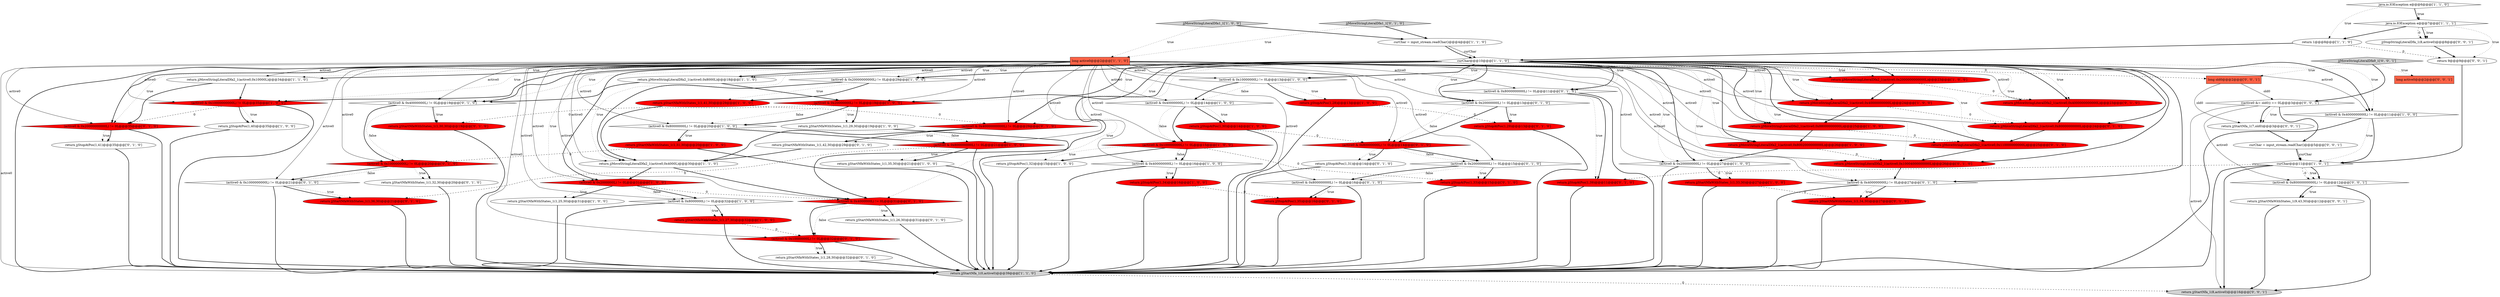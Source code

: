 digraph {
36 [style = filled, label = "(active0 & 0x100000000L) != 0L@@@15@@@['1', '0', '0']", fillcolor = red, shape = diamond image = "AAA1AAABBB1BBB"];
74 [style = filled, label = "return jjStartNfaWithStates_1(9,43,30)@@@12@@@['0', '0', '1']", fillcolor = white, shape = ellipse image = "AAA0AAABBB3BBB"];
80 [style = filled, label = "return 9@@@9@@@['0', '0', '1']", fillcolor = white, shape = ellipse image = "AAA0AAABBB3BBB"];
34 [style = filled, label = "(active0 & 0x10000000000L) != 0L@@@35@@@['1', '0', '0']", fillcolor = red, shape = diamond image = "AAA1AAABBB1BBB"];
77 [style = filled, label = "curChar = input_stream.readChar()@@@5@@@['0', '0', '1']", fillcolor = white, shape = ellipse image = "AAA0AAABBB3BBB"];
38 [style = filled, label = "return jjStopAtPos(1,34)@@@16@@@['1', '0', '0']", fillcolor = red, shape = ellipse image = "AAA1AAABBB1BBB"];
78 [style = filled, label = "return jjStartNfa_1(7,old0)@@@3@@@['0', '0', '1']", fillcolor = white, shape = ellipse image = "AAA0AAABBB3BBB"];
7 [style = filled, label = "return jjStopAtPos(1,32)@@@15@@@['1', '0', '0']", fillcolor = white, shape = ellipse image = "AAA0AAABBB1BBB"];
9 [style = filled, label = "(active0 & 0x2000000L) != 0L@@@31@@@['1', '0', '0']", fillcolor = red, shape = diamond image = "AAA1AAABBB1BBB"];
58 [style = filled, label = "return jjStartNfaWithStates_1(1,36,30)@@@21@@@['0', '1', '0']", fillcolor = red, shape = ellipse image = "AAA1AAABBB2BBB"];
15 [style = filled, label = "curChar@@@10@@@['1', '1', '0']", fillcolor = white, shape = diamond image = "AAA0AAABBB1BBB"];
32 [style = filled, label = "(active0 & 0x20000000L) != 0L@@@19@@@['1', '0', '0']", fillcolor = red, shape = diamond image = "AAA1AAABBB1BBB"];
21 [style = filled, label = "long active0@@@2@@@['1', '1', '0']", fillcolor = tomato, shape = box image = "AAA0AAABBB1BBB"];
39 [style = filled, label = "return jjStopAtPos(1,30)@@@14@@@['1', '0', '0']", fillcolor = red, shape = ellipse image = "AAA1AAABBB1BBB"];
43 [style = filled, label = "(active0 & 0x800000000L) != 0L@@@16@@@['0', '1', '0']", fillcolor = white, shape = diamond image = "AAA0AAABBB2BBB"];
63 [style = filled, label = "return jjStopAtPos(1,39)@@@11@@@['0', '1', '0']", fillcolor = red, shape = ellipse image = "AAA1AAABBB2BBB"];
19 [style = filled, label = "(active0 & 0x10000000L) != 0L@@@13@@@['1', '0', '0']", fillcolor = white, shape = diamond image = "AAA0AAABBB1BBB"];
41 [style = filled, label = "(active0 & 0x20000000L) != 0L@@@13@@@['0', '1', '0']", fillcolor = white, shape = diamond image = "AAA0AAABBB2BBB"];
42 [style = filled, label = "(active0 & 0x1000000000L) != 0L@@@21@@@['0', '1', '0']", fillcolor = white, shape = diamond image = "AAA0AAABBB2BBB"];
2 [style = filled, label = "(active0 & 0x8000000L) != 0L@@@32@@@['1', '0', '0']", fillcolor = white, shape = diamond image = "AAA0AAABBB1BBB"];
8 [style = filled, label = "return 1@@@8@@@['1', '1', '0']", fillcolor = white, shape = ellipse image = "AAA0AAABBB1BBB"];
4 [style = filled, label = "return jjStartNfaWithStates_1(1,35,30)@@@21@@@['1', '0', '0']", fillcolor = white, shape = ellipse image = "AAA0AAABBB1BBB"];
53 [style = filled, label = "return jjStopAtPos(1,35)@@@16@@@['0', '1', '0']", fillcolor = red, shape = ellipse image = "AAA1AAABBB2BBB"];
27 [style = filled, label = "return jjStartNfaWithStates_1(1,31,30)@@@20@@@['1', '0', '0']", fillcolor = red, shape = ellipse image = "AAA1AAABBB1BBB"];
6 [style = filled, label = "java.io.IOException e@@@7@@@['1', '1', '1']", fillcolor = white, shape = diamond image = "AAA0AAABBB1BBB"];
56 [style = filled, label = "return jjStartNfaWithStates_1(1,42,30)@@@29@@@['0', '1', '0']", fillcolor = white, shape = ellipse image = "AAA0AAABBB2BBB"];
25 [style = filled, label = "return jjMoveStringLiteralDfa2_1(active0,0x2000000000000L)@@@23@@@['1', '0', '0']", fillcolor = red, shape = ellipse image = "AAA1AAABBB1BBB"];
64 [style = filled, label = "return jjMoveStringLiteralDfa2_1(active0,0x10004000000000L)@@@26@@@['0', '1', '0']", fillcolor = red, shape = ellipse image = "AAA1AAABBB2BBB"];
65 [style = filled, label = "(active0 & 0x4000000L) != 0L@@@31@@@['0', '1', '0']", fillcolor = red, shape = diamond image = "AAA1AAABBB2BBB"];
37 [style = filled, label = "return jjStopAtPos(1,28)@@@13@@@['1', '0', '0']", fillcolor = red, shape = ellipse image = "AAA1AAABBB1BBB"];
49 [style = filled, label = "(active0 & 0x400000000L) != 0L@@@27@@@['0', '1', '0']", fillcolor = white, shape = diamond image = "AAA0AAABBB2BBB"];
57 [style = filled, label = "return jjStopAtPos(1,41)@@@35@@@['0', '1', '0']", fillcolor = white, shape = ellipse image = "AAA0AAABBB2BBB"];
44 [style = filled, label = "return jjMoveStringLiteralDfa2_1(active0,0x80000000000L)@@@24@@@['0', '1', '0']", fillcolor = red, shape = ellipse image = "AAA1AAABBB2BBB"];
54 [style = filled, label = "(active0 & 0x8000000000L) != 0L@@@11@@@['0', '1', '0']", fillcolor = white, shape = diamond image = "AAA0AAABBB2BBB"];
68 [style = filled, label = "(active0 & 0x80000000L) != 0L@@@14@@@['0', '1', '0']", fillcolor = red, shape = diamond image = "AAA1AAABBB2BBB"];
62 [style = filled, label = "(active0 & 0x20000000000L) != 0L@@@35@@@['0', '1', '0']", fillcolor = red, shape = diamond image = "AAA1AAABBB2BBB"];
82 [style = filled, label = "jjStopStringLiteralDfa_1(8,active0)@@@8@@@['0', '0', '1']", fillcolor = white, shape = ellipse image = "AAA0AAABBB3BBB"];
70 [style = filled, label = "return jjStartNfaWithStates_1(1,34,30)@@@27@@@['0', '1', '0']", fillcolor = red, shape = ellipse image = "AAA1AAABBB2BBB"];
45 [style = filled, label = "(active0 & 0x40000000L) != 0L@@@19@@@['0', '1', '0']", fillcolor = white, shape = diamond image = "AAA0AAABBB2BBB"];
52 [style = filled, label = "(active0 & 0x200000000L) != 0L@@@15@@@['0', '1', '0']", fillcolor = white, shape = diamond image = "AAA0AAABBB2BBB"];
3 [style = filled, label = "return jjStopAtPos(1,40)@@@35@@@['1', '0', '0']", fillcolor = white, shape = ellipse image = "AAA0AAABBB1BBB"];
26 [style = filled, label = "return jjStartNfaWithStates_1(1,29,30)@@@19@@@['1', '0', '0']", fillcolor = white, shape = ellipse image = "AAA0AAABBB1BBB"];
12 [style = filled, label = "return jjStartNfaWithStates_1(1,27,30)@@@32@@@['1', '0', '0']", fillcolor = red, shape = ellipse image = "AAA1AAABBB1BBB"];
10 [style = filled, label = "java.io.IOException e@@@6@@@['1', '1', '0']", fillcolor = white, shape = diamond image = "AAA0AAABBB1BBB"];
61 [style = filled, label = "return jjStopAtPos(1,31)@@@14@@@['0', '1', '0']", fillcolor = white, shape = ellipse image = "AAA0AAABBB2BBB"];
29 [style = filled, label = "return jjStartNfaWithStates_1(1,33,30)@@@27@@@['1', '0', '0']", fillcolor = red, shape = ellipse image = "AAA1AAABBB1BBB"];
33 [style = filled, label = "return jjMoveStringLiteralDfa2_1(active0,0x88000000000L)@@@25@@@['1', '0', '0']", fillcolor = red, shape = ellipse image = "AAA1AAABBB1BBB"];
40 [style = filled, label = "return jjMoveStringLiteralDfa2_1(active0,0x40000000000L)@@@24@@@['1', '0', '0']", fillcolor = red, shape = ellipse image = "AAA1AAABBB1BBB"];
0 [style = filled, label = "return jjStartNfaWithStates_1(1,25,30)@@@31@@@['1', '0', '0']", fillcolor = white, shape = ellipse image = "AAA0AAABBB1BBB"];
47 [style = filled, label = "return jjMoveStringLiteralDfa2_1(active0,0x4000000000000L)@@@23@@@['0', '1', '0']", fillcolor = red, shape = ellipse image = "AAA1AAABBB2BBB"];
71 [style = filled, label = "(active0 & 0x100000000L) != 0L@@@20@@@['0', '1', '0']", fillcolor = red, shape = diamond image = "AAA1AAABBB2BBB"];
35 [style = filled, label = "(active0 & 0x40000000L) != 0L@@@14@@@['1', '0', '0']", fillcolor = white, shape = diamond image = "AAA0AAABBB1BBB"];
13 [style = filled, label = "(active0 & 0x800000000L) != 0L@@@21@@@['1', '0', '0']", fillcolor = red, shape = diamond image = "AAA1AAABBB1BBB"];
1 [style = filled, label = "(active0 & 0x400000000L) != 0L@@@16@@@['1', '0', '0']", fillcolor = white, shape = diamond image = "AAA0AAABBB1BBB"];
16 [style = filled, label = "jjMoveStringLiteralDfa1_1['1', '0', '0']", fillcolor = lightgray, shape = diamond image = "AAA0AAABBB1BBB"];
30 [style = filled, label = "curChar@@@11@@@['1', '0', '1']", fillcolor = white, shape = diamond image = "AAA0AAABBB1BBB"];
69 [style = filled, label = "jjMoveStringLiteralDfa1_1['0', '1', '0']", fillcolor = lightgray, shape = diamond image = "AAA0AAABBB2BBB"];
51 [style = filled, label = "return jjStartNfaWithStates_1(1,32,30)@@@20@@@['0', '1', '0']", fillcolor = white, shape = ellipse image = "AAA0AAABBB2BBB"];
18 [style = filled, label = "return jjMoveStringLiteralDfa2_1(active0,0x8000L)@@@18@@@['1', '1', '0']", fillcolor = white, shape = ellipse image = "AAA0AAABBB1BBB"];
24 [style = filled, label = "(active0 & 0x4000000000L) != 0L@@@11@@@['1', '0', '0']", fillcolor = white, shape = diamond image = "AAA0AAABBB1BBB"];
5 [style = filled, label = "(active0 & 0x20000000000L) != 0L@@@29@@@['1', '0', '0']", fillcolor = white, shape = diamond image = "AAA0AAABBB1BBB"];
67 [style = filled, label = "return jjStopAtPos(1,29)@@@13@@@['0', '1', '0']", fillcolor = red, shape = ellipse image = "AAA1AAABBB2BBB"];
72 [style = filled, label = "long active0@@@2@@@['0', '0', '1']", fillcolor = tomato, shape = box image = "AAA0AAABBB3BBB"];
75 [style = filled, label = "jjMoveStringLiteralDfa9_1['0', '0', '1']", fillcolor = lightgray, shape = diamond image = "AAA0AAABBB3BBB"];
76 [style = filled, label = "return jjStartNfa_1(8,active0)@@@16@@@['0', '0', '1']", fillcolor = lightgray, shape = ellipse image = "AAA0AAABBB3BBB"];
50 [style = filled, label = "return jjStartNfaWithStates_1(1,30,30)@@@19@@@['0', '1', '0']", fillcolor = red, shape = ellipse image = "AAA1AAABBB2BBB"];
73 [style = filled, label = "long old0@@@2@@@['0', '0', '1']", fillcolor = tomato, shape = box image = "AAA0AAABBB3BBB"];
11 [style = filled, label = "(active0 & 0x200000000L) != 0L@@@27@@@['1', '0', '0']", fillcolor = white, shape = diamond image = "AAA0AAABBB1BBB"];
81 [style = filled, label = "((active0 &= old0)) == 0L@@@3@@@['0', '0', '1']", fillcolor = white, shape = diamond image = "AAA0AAABBB3BBB"];
20 [style = filled, label = "return jjMoveStringLiteralDfa2_1(active0,0x10000L)@@@34@@@['1', '1', '0']", fillcolor = white, shape = ellipse image = "AAA0AAABBB1BBB"];
46 [style = filled, label = "return jjStartNfaWithStates_1(1,28,30)@@@32@@@['0', '1', '0']", fillcolor = white, shape = ellipse image = "AAA0AAABBB2BBB"];
55 [style = filled, label = "return jjStopAtPos(1,33)@@@15@@@['0', '1', '0']", fillcolor = red, shape = ellipse image = "AAA1AAABBB2BBB"];
59 [style = filled, label = "return jjMoveStringLiteralDfa2_1(active0,0x110000000000L)@@@25@@@['0', '1', '0']", fillcolor = red, shape = ellipse image = "AAA1AAABBB2BBB"];
17 [style = filled, label = "return jjMoveStringLiteralDfa2_1(active0,0x8002000000000L)@@@26@@@['1', '0', '0']", fillcolor = red, shape = ellipse image = "AAA1AAABBB1BBB"];
60 [style = filled, label = "(active0 & 0x10000000L) != 0L@@@32@@@['0', '1', '0']", fillcolor = red, shape = diamond image = "AAA1AAABBB2BBB"];
66 [style = filled, label = "(active0 & 0x40000000000L) != 0L@@@29@@@['0', '1', '0']", fillcolor = red, shape = diamond image = "AAA1AAABBB2BBB"];
14 [style = filled, label = "return jjMoveStringLiteralDfa2_1(active0,0x4000L)@@@30@@@['1', '1', '0']", fillcolor = white, shape = ellipse image = "AAA0AAABBB1BBB"];
31 [style = filled, label = "return jjStartNfa_1(0,active0)@@@39@@@['1', '1', '0']", fillcolor = lightgray, shape = ellipse image = "AAA0AAABBB1BBB"];
79 [style = filled, label = "(active0 & 0x80000000000L) != 0L@@@12@@@['0', '0', '1']", fillcolor = white, shape = diamond image = "AAA0AAABBB3BBB"];
23 [style = filled, label = "return jjStartNfaWithStates_1(1,41,30)@@@29@@@['1', '0', '0']", fillcolor = red, shape = ellipse image = "AAA1AAABBB1BBB"];
28 [style = filled, label = "curChar = input_stream.readChar()@@@4@@@['1', '1', '0']", fillcolor = white, shape = ellipse image = "AAA0AAABBB1BBB"];
48 [style = filled, label = "return jjStartNfaWithStates_1(1,26,30)@@@31@@@['0', '1', '0']", fillcolor = white, shape = ellipse image = "AAA0AAABBB2BBB"];
22 [style = filled, label = "(active0 & 0x80000000L) != 0L@@@20@@@['1', '0', '0']", fillcolor = white, shape = diamond image = "AAA0AAABBB1BBB"];
6->82 [style = dotted, label="true"];
32->22 [style = dotted, label="false"];
10->8 [style = dotted, label="true"];
65->60 [style = bold, label=""];
32->22 [style = bold, label=""];
57->31 [style = bold, label=""];
21->54 [style = solid, label="active0"];
21->18 [style = solid, label="active0"];
41->68 [style = dotted, label="false"];
67->31 [style = bold, label=""];
15->25 [style = bold, label=""];
54->63 [style = bold, label=""];
62->57 [style = dotted, label="true"];
22->13 [style = dotted, label="false"];
30->79 [style = dotted, label="true"];
5->23 [style = dotted, label="true"];
15->54 [style = bold, label=""];
81->78 [style = bold, label=""];
21->14 [style = solid, label="active0"];
81->78 [style = dotted, label="true"];
11->29 [style = bold, label=""];
21->25 [style = solid, label="active0"];
21->5 [style = solid, label="active0"];
21->71 [style = solid, label="active0"];
21->44 [style = solid, label="active0"];
14->65 [style = bold, label=""];
65->48 [style = bold, label=""];
46->31 [style = bold, label=""];
7->31 [style = bold, label=""];
38->31 [style = bold, label=""];
52->55 [style = bold, label=""];
21->65 [style = solid, label="active0"];
79->76 [style = bold, label=""];
15->33 [style = dotted, label="true"];
21->64 [style = solid, label="active0"];
15->20 [style = dotted, label="true"];
18->45 [style = bold, label=""];
15->9 [style = dotted, label="true"];
24->30 [style = bold, label=""];
81->79 [style = solid, label="active0"];
39->68 [style = dashed, label="0"];
13->58 [style = dashed, label="0"];
15->17 [style = bold, label=""];
30->79 [style = bold, label=""];
21->2 [style = solid, label="active0"];
15->11 [style = bold, label=""];
21->13 [style = solid, label="active0"];
63->31 [style = bold, label=""];
37->31 [style = bold, label=""];
39->31 [style = bold, label=""];
21->40 [style = solid, label="active0"];
15->20 [style = bold, label=""];
81->76 [style = solid, label="active0"];
43->53 [style = bold, label=""];
41->67 [style = bold, label=""];
18->32 [style = bold, label=""];
15->41 [style = bold, label=""];
19->35 [style = dotted, label="false"];
71->42 [style = dotted, label="false"];
20->62 [style = bold, label=""];
14->9 [style = bold, label=""];
70->31 [style = bold, label=""];
13->31 [style = bold, label=""];
55->31 [style = bold, label=""];
40->44 [style = dashed, label="0"];
1->31 [style = bold, label=""];
74->76 [style = bold, label=""];
49->70 [style = bold, label=""];
21->1 [style = solid, label="active0"];
22->13 [style = bold, label=""];
21->42 [style = solid, label="active0"];
25->40 [style = bold, label=""];
1->38 [style = bold, label=""];
13->4 [style = dotted, label="true"];
15->66 [style = dotted, label="true"];
2->31 [style = bold, label=""];
75->73 [style = dotted, label="true"];
30->63 [style = dashed, label="0"];
6->82 [style = dashed, label="0"];
59->64 [style = bold, label=""];
77->30 [style = solid, label="curChar"];
10->6 [style = dotted, label="true"];
41->67 [style = dotted, label="true"];
21->9 [style = solid, label="active0"];
15->34 [style = bold, label=""];
5->23 [style = bold, label=""];
15->34 [style = dotted, label="true"];
9->2 [style = bold, label=""];
12->60 [style = dashed, label="0"];
20->34 [style = bold, label=""];
15->24 [style = dotted, label="true"];
79->74 [style = dotted, label="true"];
15->18 [style = dotted, label="true"];
15->40 [style = dotted, label="true"];
15->66 [style = bold, label=""];
81->77 [style = bold, label=""];
27->31 [style = bold, label=""];
9->65 [style = dashed, label="0"];
34->31 [style = bold, label=""];
21->52 [style = solid, label="active0"];
33->59 [style = dashed, label="0"];
42->31 [style = bold, label=""];
8->80 [style = dashed, label="0"];
45->71 [style = dotted, label="false"];
15->14 [style = dotted, label="true"];
19->37 [style = dotted, label="true"];
32->26 [style = bold, label=""];
21->45 [style = solid, label="active0"];
77->30 [style = bold, label=""];
45->50 [style = dotted, label="true"];
19->37 [style = bold, label=""];
21->17 [style = solid, label="active0"];
23->14 [style = bold, label=""];
45->71 [style = bold, label=""];
15->17 [style = dotted, label="true"];
42->58 [style = dotted, label="true"];
31->76 [style = dashed, label="0"];
36->7 [style = dotted, label="true"];
15->41 [style = dotted, label="true"];
21->60 [style = solid, label="active0"];
15->31 [style = bold, label=""];
49->31 [style = bold, label=""];
15->9 [style = bold, label=""];
50->31 [style = bold, label=""];
54->63 [style = dotted, label="true"];
71->42 [style = bold, label=""];
60->31 [style = bold, label=""];
21->68 [style = solid, label="active0"];
2->12 [style = dotted, label="true"];
66->56 [style = dotted, label="true"];
47->44 [style = bold, label=""];
16->21 [style = dotted, label="true"];
21->47 [style = solid, label="active0"];
15->64 [style = bold, label=""];
15->59 [style = dotted, label="true"];
56->14 [style = bold, label=""];
15->47 [style = bold, label=""];
30->79 [style = dashed, label="0"];
36->55 [style = dashed, label="0"];
12->31 [style = bold, label=""];
21->11 [style = solid, label="active0"];
15->33 [style = bold, label=""];
0->31 [style = bold, label=""];
80->30 [style = bold, label=""];
15->5 [style = dotted, label="true"];
9->0 [style = dotted, label="true"];
21->24 [style = solid, label="active0"];
68->52 [style = bold, label=""];
8->15 [style = bold, label=""];
15->47 [style = dotted, label="true"];
71->51 [style = dotted, label="true"];
60->46 [style = dotted, label="true"];
52->55 [style = dotted, label="true"];
15->54 [style = dotted, label="true"];
35->36 [style = dotted, label="false"];
41->68 [style = bold, label=""];
35->39 [style = bold, label=""];
11->29 [style = dotted, label="true"];
15->44 [style = dotted, label="true"];
15->44 [style = bold, label=""];
25->47 [style = dashed, label="0"];
24->30 [style = dotted, label="true"];
23->66 [style = dashed, label="0"];
65->60 [style = dotted, label="false"];
15->19 [style = bold, label=""];
36->1 [style = dotted, label="false"];
10->6 [style = bold, label=""];
49->70 [style = dotted, label="true"];
27->71 [style = dashed, label="0"];
15->32 [style = dotted, label="true"];
48->31 [style = bold, label=""];
73->78 [style = solid, label="old0"];
69->28 [style = bold, label=""];
21->73 [style = dashed, label="0"];
4->31 [style = bold, label=""];
11->31 [style = bold, label=""];
52->43 [style = bold, label=""];
40->33 [style = bold, label=""];
26->31 [style = bold, label=""];
42->58 [style = bold, label=""];
43->53 [style = dotted, label="true"];
21->22 [style = solid, label="active0"];
37->67 [style = dashed, label="0"];
17->64 [style = dashed, label="0"];
24->31 [style = bold, label=""];
21->34 [style = solid, label="active0"];
30->31 [style = bold, label=""];
21->62 [style = solid, label="active0"];
19->35 [style = bold, label=""];
32->50 [style = dashed, label="0"];
22->27 [style = dotted, label="true"];
21->41 [style = solid, label="active0"];
38->53 [style = dashed, label="0"];
15->11 [style = dotted, label="true"];
15->40 [style = bold, label=""];
75->81 [style = bold, label=""];
15->25 [style = dotted, label="true"];
15->45 [style = dotted, label="true"];
1->38 [style = dotted, label="true"];
69->21 [style = dotted, label="true"];
15->65 [style = dotted, label="true"];
75->72 [style = dotted, label="true"];
28->15 [style = solid, label="curChar"];
21->43 [style = solid, label="active0"];
33->17 [style = bold, label=""];
21->36 [style = solid, label="active0"];
43->31 [style = bold, label=""];
35->39 [style = dotted, label="true"];
15->49 [style = bold, label=""];
71->51 [style = bold, label=""];
82->80 [style = bold, label=""];
15->45 [style = bold, label=""];
28->15 [style = bold, label=""];
9->0 [style = bold, label=""];
68->61 [style = dotted, label="true"];
3->31 [style = bold, label=""];
29->70 [style = dashed, label="0"];
61->31 [style = bold, label=""];
21->59 [style = solid, label="active0"];
29->31 [style = bold, label=""];
9->2 [style = dotted, label="false"];
15->62 [style = bold, label=""];
58->31 [style = bold, label=""];
21->32 [style = solid, label="active0"];
5->14 [style = bold, label=""];
53->31 [style = bold, label=""];
62->57 [style = bold, label=""];
15->59 [style = bold, label=""];
21->35 [style = solid, label="active0"];
15->18 [style = bold, label=""];
60->46 [style = bold, label=""];
36->1 [style = bold, label=""];
17->11 [style = bold, label=""];
15->5 [style = bold, label=""];
2->12 [style = bold, label=""];
21->33 [style = solid, label="active0"];
15->64 [style = dotted, label="true"];
78->77 [style = bold, label=""];
62->31 [style = bold, label=""];
34->3 [style = dotted, label="true"];
73->81 [style = solid, label="old0"];
16->28 [style = bold, label=""];
22->27 [style = bold, label=""];
54->31 [style = bold, label=""];
34->3 [style = bold, label=""];
36->7 [style = bold, label=""];
45->50 [style = bold, label=""];
15->19 [style = dotted, label="true"];
15->62 [style = dotted, label="true"];
30->76 [style = bold, label=""];
15->24 [style = bold, label=""];
21->31 [style = solid, label="active0"];
6->82 [style = bold, label=""];
6->8 [style = bold, label=""];
65->48 [style = dotted, label="true"];
79->74 [style = bold, label=""];
34->62 [style = dashed, label="0"];
21->19 [style = solid, label="active0"];
68->61 [style = bold, label=""];
64->49 [style = bold, label=""];
32->26 [style = dotted, label="true"];
21->66 [style = solid, label="active0"];
51->31 [style = bold, label=""];
35->36 [style = bold, label=""];
15->65 [style = bold, label=""];
15->49 [style = dotted, label="true"];
66->14 [style = bold, label=""];
15->32 [style = bold, label=""];
52->43 [style = dotted, label="false"];
21->49 [style = solid, label="active0"];
66->56 [style = bold, label=""];
68->52 [style = dotted, label="false"];
6->80 [style = dotted, label="true"];
21->20 [style = solid, label="active0"];
44->59 [style = bold, label=""];
13->4 [style = bold, label=""];
}
